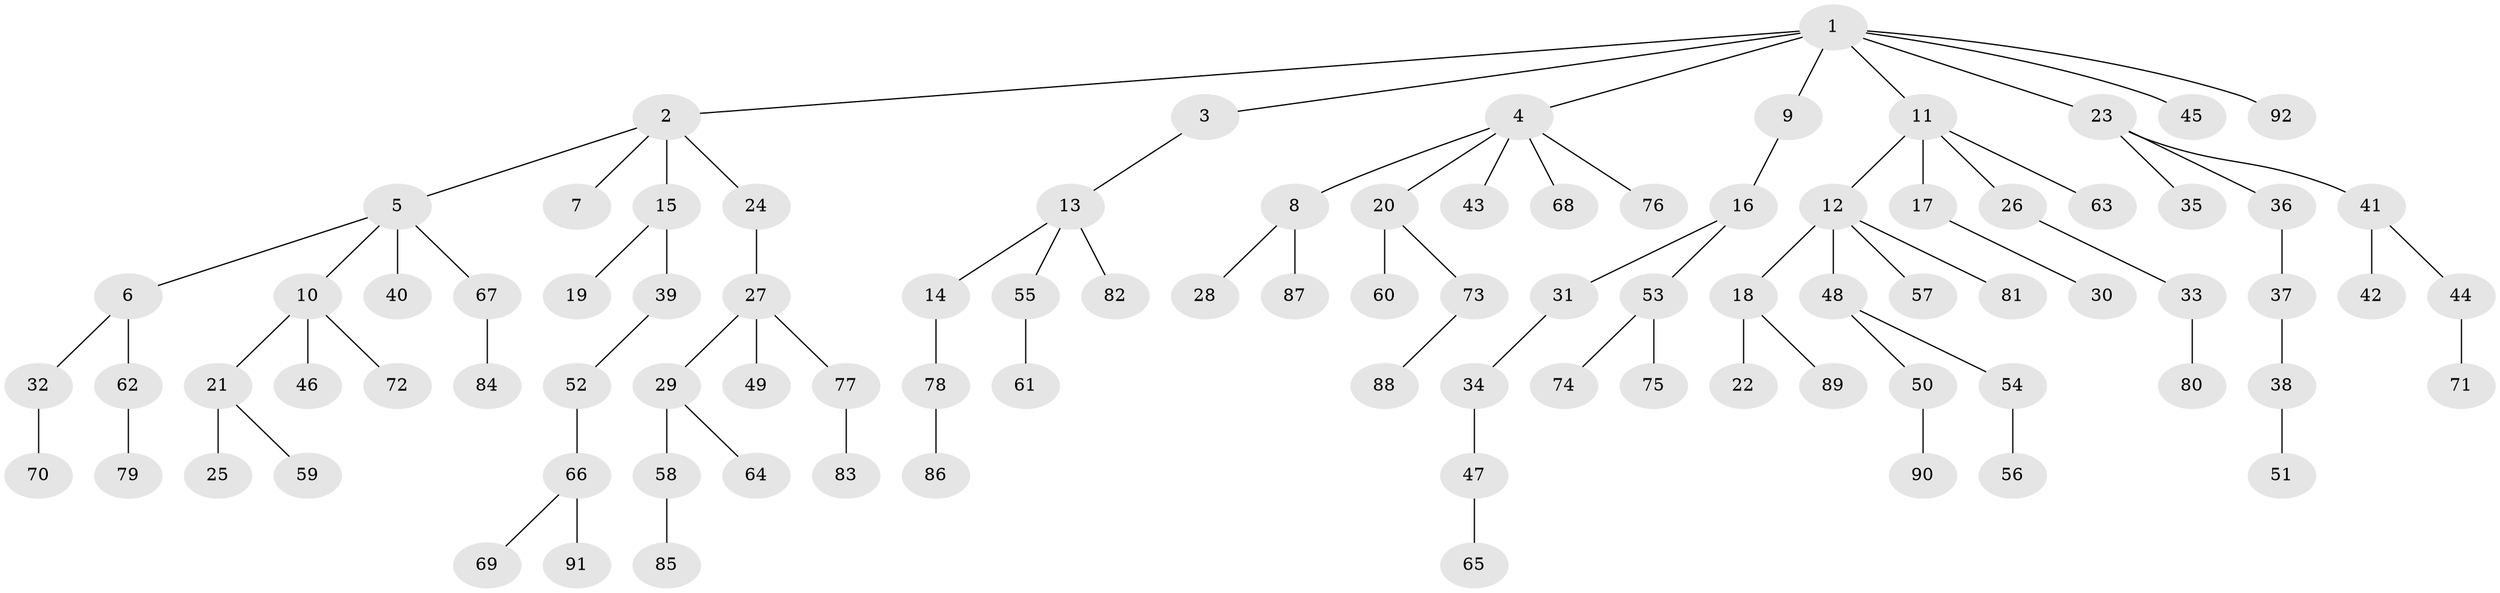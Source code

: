 // Generated by graph-tools (version 1.1) at 2025/02/03/09/25 03:02:20]
// undirected, 92 vertices, 91 edges
graph export_dot {
graph [start="1"]
  node [color=gray90,style=filled];
  1;
  2;
  3;
  4;
  5;
  6;
  7;
  8;
  9;
  10;
  11;
  12;
  13;
  14;
  15;
  16;
  17;
  18;
  19;
  20;
  21;
  22;
  23;
  24;
  25;
  26;
  27;
  28;
  29;
  30;
  31;
  32;
  33;
  34;
  35;
  36;
  37;
  38;
  39;
  40;
  41;
  42;
  43;
  44;
  45;
  46;
  47;
  48;
  49;
  50;
  51;
  52;
  53;
  54;
  55;
  56;
  57;
  58;
  59;
  60;
  61;
  62;
  63;
  64;
  65;
  66;
  67;
  68;
  69;
  70;
  71;
  72;
  73;
  74;
  75;
  76;
  77;
  78;
  79;
  80;
  81;
  82;
  83;
  84;
  85;
  86;
  87;
  88;
  89;
  90;
  91;
  92;
  1 -- 2;
  1 -- 3;
  1 -- 4;
  1 -- 9;
  1 -- 11;
  1 -- 23;
  1 -- 45;
  1 -- 92;
  2 -- 5;
  2 -- 7;
  2 -- 15;
  2 -- 24;
  3 -- 13;
  4 -- 8;
  4 -- 20;
  4 -- 43;
  4 -- 68;
  4 -- 76;
  5 -- 6;
  5 -- 10;
  5 -- 40;
  5 -- 67;
  6 -- 32;
  6 -- 62;
  8 -- 28;
  8 -- 87;
  9 -- 16;
  10 -- 21;
  10 -- 46;
  10 -- 72;
  11 -- 12;
  11 -- 17;
  11 -- 26;
  11 -- 63;
  12 -- 18;
  12 -- 48;
  12 -- 57;
  12 -- 81;
  13 -- 14;
  13 -- 55;
  13 -- 82;
  14 -- 78;
  15 -- 19;
  15 -- 39;
  16 -- 31;
  16 -- 53;
  17 -- 30;
  18 -- 22;
  18 -- 89;
  20 -- 60;
  20 -- 73;
  21 -- 25;
  21 -- 59;
  23 -- 35;
  23 -- 36;
  23 -- 41;
  24 -- 27;
  26 -- 33;
  27 -- 29;
  27 -- 49;
  27 -- 77;
  29 -- 58;
  29 -- 64;
  31 -- 34;
  32 -- 70;
  33 -- 80;
  34 -- 47;
  36 -- 37;
  37 -- 38;
  38 -- 51;
  39 -- 52;
  41 -- 42;
  41 -- 44;
  44 -- 71;
  47 -- 65;
  48 -- 50;
  48 -- 54;
  50 -- 90;
  52 -- 66;
  53 -- 74;
  53 -- 75;
  54 -- 56;
  55 -- 61;
  58 -- 85;
  62 -- 79;
  66 -- 69;
  66 -- 91;
  67 -- 84;
  73 -- 88;
  77 -- 83;
  78 -- 86;
}
